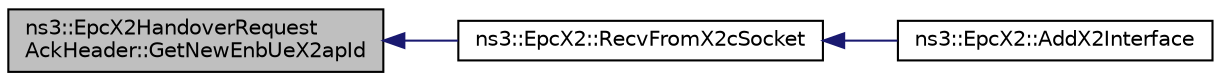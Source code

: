 digraph "ns3::EpcX2HandoverRequestAckHeader::GetNewEnbUeX2apId"
{
  edge [fontname="Helvetica",fontsize="10",labelfontname="Helvetica",labelfontsize="10"];
  node [fontname="Helvetica",fontsize="10",shape=record];
  rankdir="LR";
  Node1 [label="ns3::EpcX2HandoverRequest\lAckHeader::GetNewEnbUeX2apId",height=0.2,width=0.4,color="black", fillcolor="grey75", style="filled", fontcolor="black"];
  Node1 -> Node2 [dir="back",color="midnightblue",fontsize="10",style="solid"];
  Node2 [label="ns3::EpcX2::RecvFromX2cSocket",height=0.2,width=0.4,color="black", fillcolor="white", style="filled",URL="$df/d1e/classns3_1_1EpcX2.html#a72bf05af65397dab7bc65df72bb09ebf"];
  Node2 -> Node3 [dir="back",color="midnightblue",fontsize="10",style="solid"];
  Node3 [label="ns3::EpcX2::AddX2Interface",height=0.2,width=0.4,color="black", fillcolor="white", style="filled",URL="$df/d1e/classns3_1_1EpcX2.html#a4bcd4423802914da0356051ecf79d2f1"];
}
